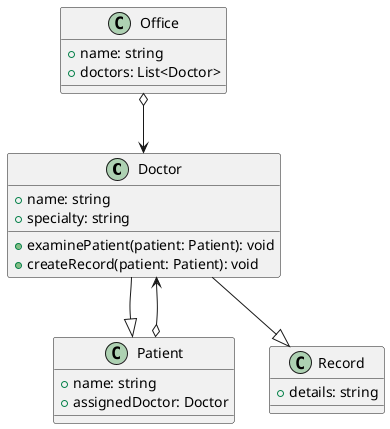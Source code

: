 @startuml 医者
class Doctor {
  +name: string
  +specialty: string
  +examinePatient(patient: Patient): void
  +createRecord(patient: Patient): void
}

class Patient {
  +name: string
  +assignedDoctor: Doctor
}

class Record {
  +details: string
}

class Office {
  +name: string
  +doctors: List<Doctor>
}

Doctor --|> Record
Doctor --|> Patient
Patient o--> Doctor
Office o--> Doctor
@enduml

